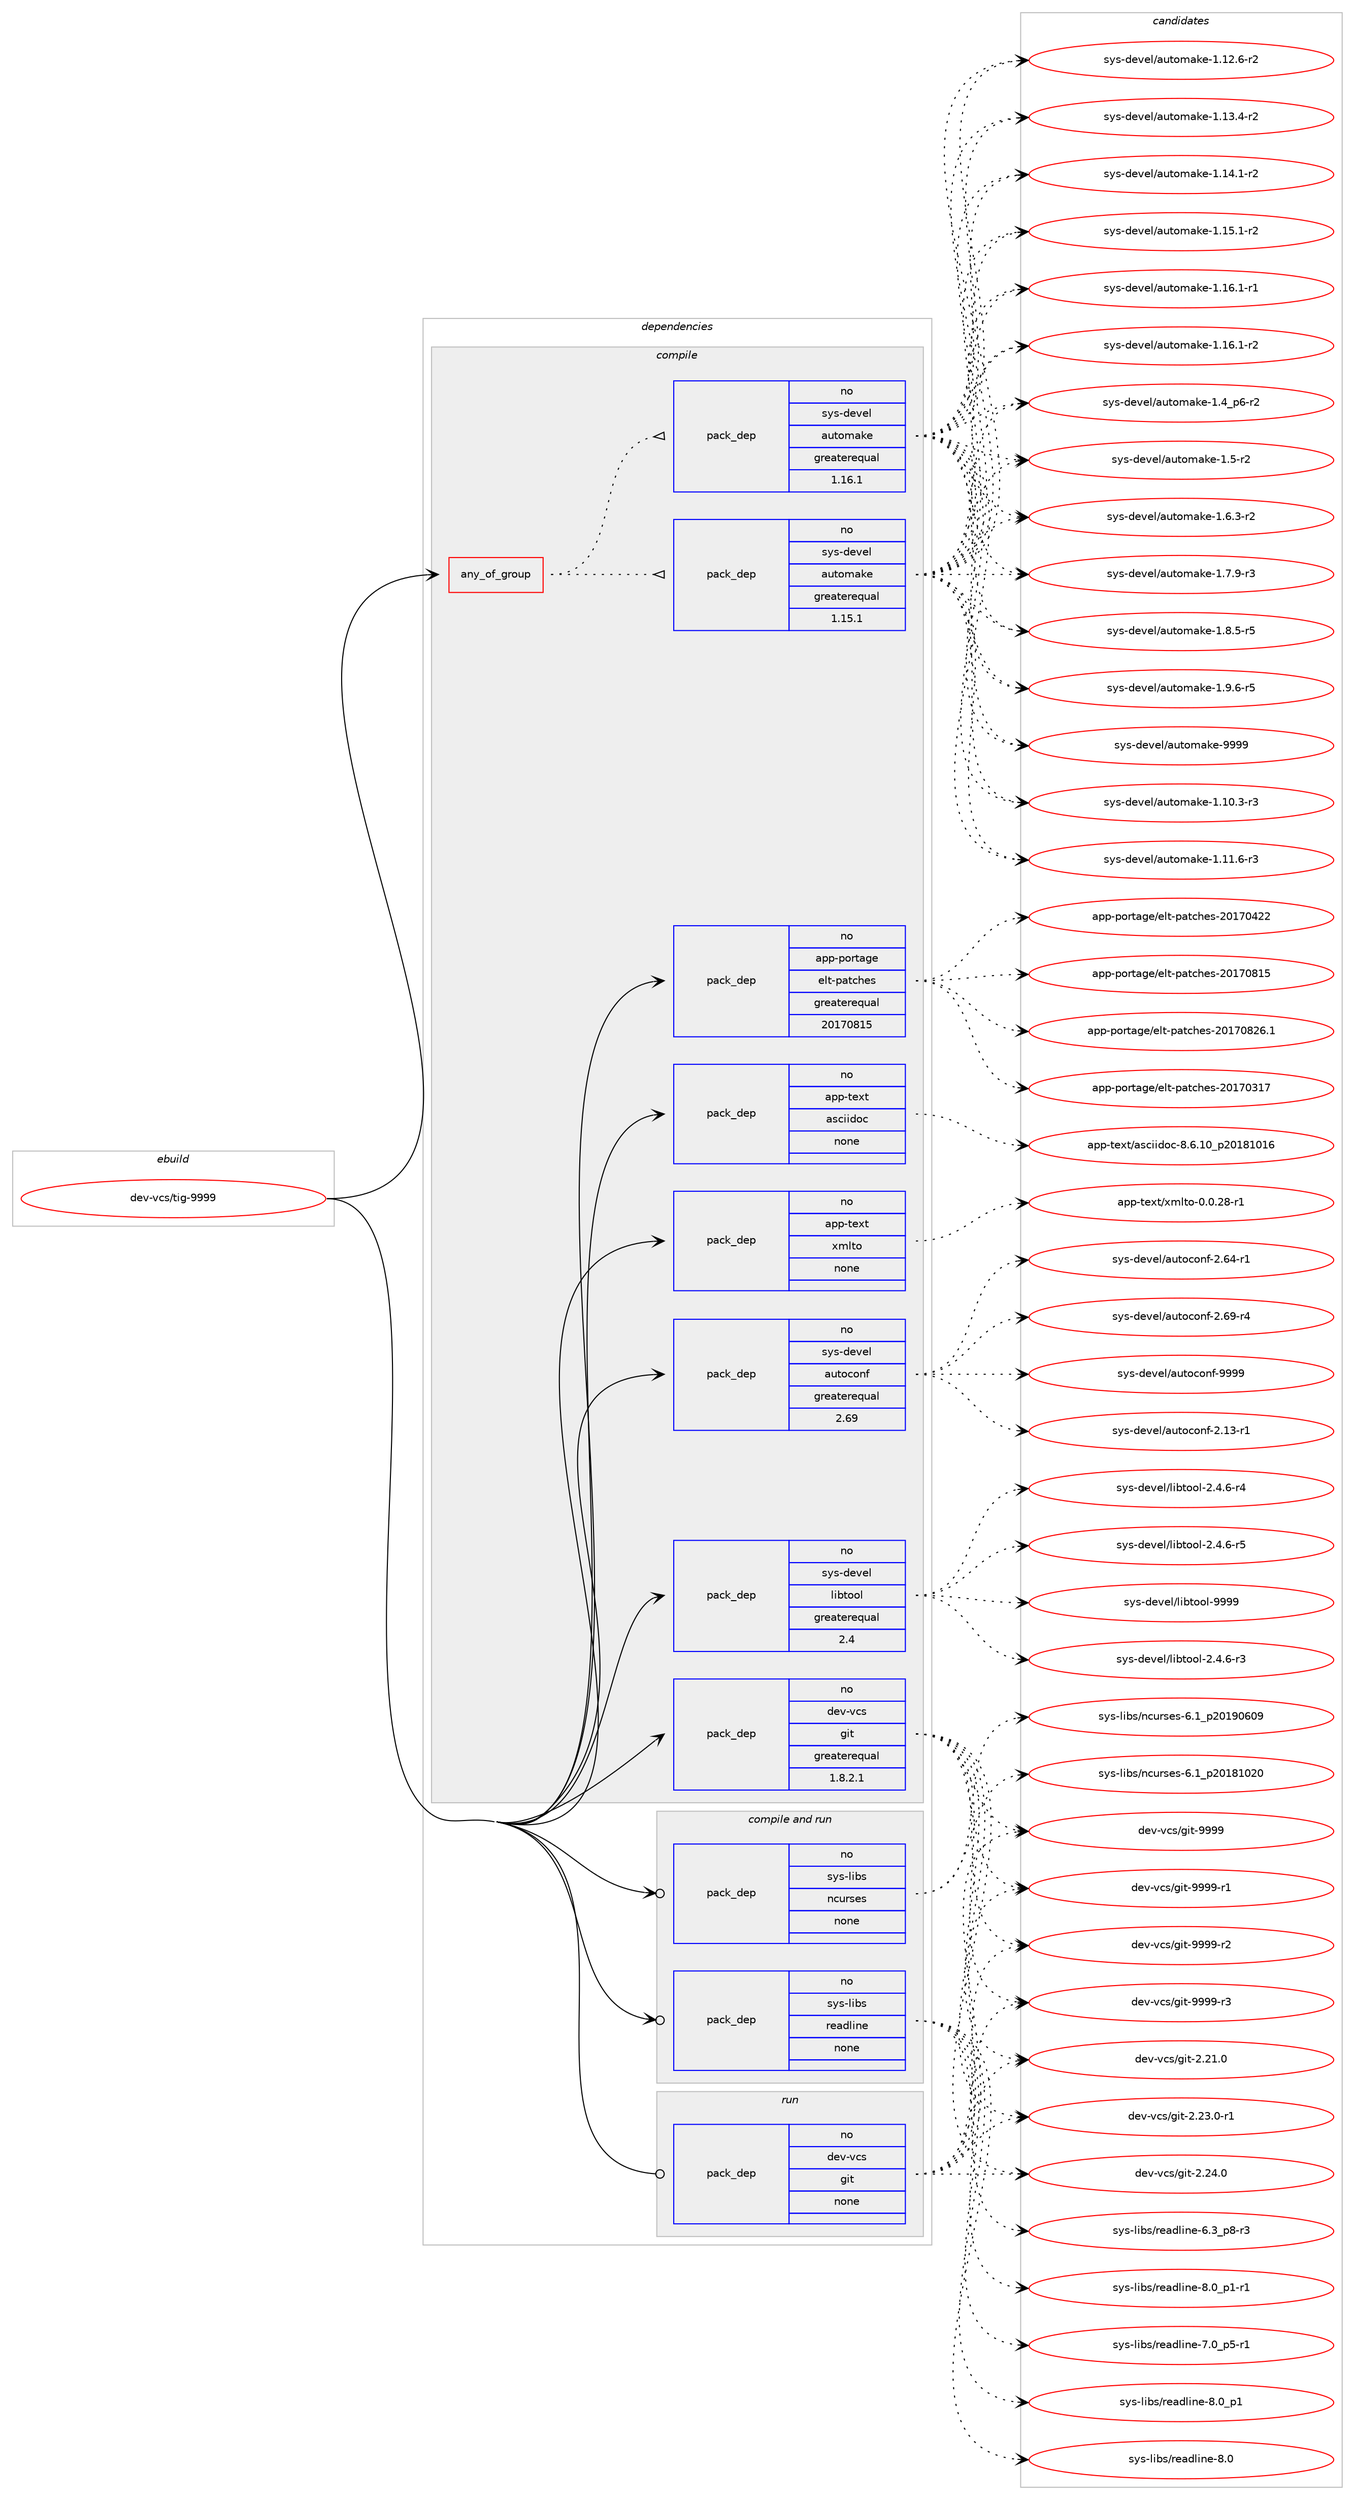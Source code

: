 digraph prolog {

# *************
# Graph options
# *************

newrank=true;
concentrate=true;
compound=true;
graph [rankdir=LR,fontname=Helvetica,fontsize=10,ranksep=1.5];#, ranksep=2.5, nodesep=0.2];
edge  [arrowhead=vee];
node  [fontname=Helvetica,fontsize=10];

# **********
# The ebuild
# **********

subgraph cluster_leftcol {
color=gray;
rank=same;
label=<<i>ebuild</i>>;
id [label="dev-vcs/tig-9999", color=red, width=4, href="../dev-vcs/tig-9999.svg"];
}

# ****************
# The dependencies
# ****************

subgraph cluster_midcol {
color=gray;
label=<<i>dependencies</i>>;
subgraph cluster_compile {
fillcolor="#eeeeee";
style=filled;
label=<<i>compile</i>>;
subgraph any11856 {
dependency735428 [label=<<TABLE BORDER="0" CELLBORDER="1" CELLSPACING="0" CELLPADDING="4"><TR><TD CELLPADDING="10">any_of_group</TD></TR></TABLE>>, shape=none, color=red];subgraph pack539129 {
dependency735429 [label=<<TABLE BORDER="0" CELLBORDER="1" CELLSPACING="0" CELLPADDING="4" WIDTH="220"><TR><TD ROWSPAN="6" CELLPADDING="30">pack_dep</TD></TR><TR><TD WIDTH="110">no</TD></TR><TR><TD>sys-devel</TD></TR><TR><TD>automake</TD></TR><TR><TD>greaterequal</TD></TR><TR><TD>1.16.1</TD></TR></TABLE>>, shape=none, color=blue];
}
dependency735428:e -> dependency735429:w [weight=20,style="dotted",arrowhead="oinv"];
subgraph pack539130 {
dependency735430 [label=<<TABLE BORDER="0" CELLBORDER="1" CELLSPACING="0" CELLPADDING="4" WIDTH="220"><TR><TD ROWSPAN="6" CELLPADDING="30">pack_dep</TD></TR><TR><TD WIDTH="110">no</TD></TR><TR><TD>sys-devel</TD></TR><TR><TD>automake</TD></TR><TR><TD>greaterequal</TD></TR><TR><TD>1.15.1</TD></TR></TABLE>>, shape=none, color=blue];
}
dependency735428:e -> dependency735430:w [weight=20,style="dotted",arrowhead="oinv"];
}
id:e -> dependency735428:w [weight=20,style="solid",arrowhead="vee"];
subgraph pack539131 {
dependency735431 [label=<<TABLE BORDER="0" CELLBORDER="1" CELLSPACING="0" CELLPADDING="4" WIDTH="220"><TR><TD ROWSPAN="6" CELLPADDING="30">pack_dep</TD></TR><TR><TD WIDTH="110">no</TD></TR><TR><TD>app-portage</TD></TR><TR><TD>elt-patches</TD></TR><TR><TD>greaterequal</TD></TR><TR><TD>20170815</TD></TR></TABLE>>, shape=none, color=blue];
}
id:e -> dependency735431:w [weight=20,style="solid",arrowhead="vee"];
subgraph pack539132 {
dependency735432 [label=<<TABLE BORDER="0" CELLBORDER="1" CELLSPACING="0" CELLPADDING="4" WIDTH="220"><TR><TD ROWSPAN="6" CELLPADDING="30">pack_dep</TD></TR><TR><TD WIDTH="110">no</TD></TR><TR><TD>app-text</TD></TR><TR><TD>asciidoc</TD></TR><TR><TD>none</TD></TR><TR><TD></TD></TR></TABLE>>, shape=none, color=blue];
}
id:e -> dependency735432:w [weight=20,style="solid",arrowhead="vee"];
subgraph pack539133 {
dependency735433 [label=<<TABLE BORDER="0" CELLBORDER="1" CELLSPACING="0" CELLPADDING="4" WIDTH="220"><TR><TD ROWSPAN="6" CELLPADDING="30">pack_dep</TD></TR><TR><TD WIDTH="110">no</TD></TR><TR><TD>app-text</TD></TR><TR><TD>xmlto</TD></TR><TR><TD>none</TD></TR><TR><TD></TD></TR></TABLE>>, shape=none, color=blue];
}
id:e -> dependency735433:w [weight=20,style="solid",arrowhead="vee"];
subgraph pack539134 {
dependency735434 [label=<<TABLE BORDER="0" CELLBORDER="1" CELLSPACING="0" CELLPADDING="4" WIDTH="220"><TR><TD ROWSPAN="6" CELLPADDING="30">pack_dep</TD></TR><TR><TD WIDTH="110">no</TD></TR><TR><TD>dev-vcs</TD></TR><TR><TD>git</TD></TR><TR><TD>greaterequal</TD></TR><TR><TD>1.8.2.1</TD></TR></TABLE>>, shape=none, color=blue];
}
id:e -> dependency735434:w [weight=20,style="solid",arrowhead="vee"];
subgraph pack539135 {
dependency735435 [label=<<TABLE BORDER="0" CELLBORDER="1" CELLSPACING="0" CELLPADDING="4" WIDTH="220"><TR><TD ROWSPAN="6" CELLPADDING="30">pack_dep</TD></TR><TR><TD WIDTH="110">no</TD></TR><TR><TD>sys-devel</TD></TR><TR><TD>autoconf</TD></TR><TR><TD>greaterequal</TD></TR><TR><TD>2.69</TD></TR></TABLE>>, shape=none, color=blue];
}
id:e -> dependency735435:w [weight=20,style="solid",arrowhead="vee"];
subgraph pack539136 {
dependency735436 [label=<<TABLE BORDER="0" CELLBORDER="1" CELLSPACING="0" CELLPADDING="4" WIDTH="220"><TR><TD ROWSPAN="6" CELLPADDING="30">pack_dep</TD></TR><TR><TD WIDTH="110">no</TD></TR><TR><TD>sys-devel</TD></TR><TR><TD>libtool</TD></TR><TR><TD>greaterequal</TD></TR><TR><TD>2.4</TD></TR></TABLE>>, shape=none, color=blue];
}
id:e -> dependency735436:w [weight=20,style="solid",arrowhead="vee"];
}
subgraph cluster_compileandrun {
fillcolor="#eeeeee";
style=filled;
label=<<i>compile and run</i>>;
subgraph pack539137 {
dependency735437 [label=<<TABLE BORDER="0" CELLBORDER="1" CELLSPACING="0" CELLPADDING="4" WIDTH="220"><TR><TD ROWSPAN="6" CELLPADDING="30">pack_dep</TD></TR><TR><TD WIDTH="110">no</TD></TR><TR><TD>sys-libs</TD></TR><TR><TD>ncurses</TD></TR><TR><TD>none</TD></TR><TR><TD></TD></TR></TABLE>>, shape=none, color=blue];
}
id:e -> dependency735437:w [weight=20,style="solid",arrowhead="odotvee"];
subgraph pack539138 {
dependency735438 [label=<<TABLE BORDER="0" CELLBORDER="1" CELLSPACING="0" CELLPADDING="4" WIDTH="220"><TR><TD ROWSPAN="6" CELLPADDING="30">pack_dep</TD></TR><TR><TD WIDTH="110">no</TD></TR><TR><TD>sys-libs</TD></TR><TR><TD>readline</TD></TR><TR><TD>none</TD></TR><TR><TD></TD></TR></TABLE>>, shape=none, color=blue];
}
id:e -> dependency735438:w [weight=20,style="solid",arrowhead="odotvee"];
}
subgraph cluster_run {
fillcolor="#eeeeee";
style=filled;
label=<<i>run</i>>;
subgraph pack539139 {
dependency735439 [label=<<TABLE BORDER="0" CELLBORDER="1" CELLSPACING="0" CELLPADDING="4" WIDTH="220"><TR><TD ROWSPAN="6" CELLPADDING="30">pack_dep</TD></TR><TR><TD WIDTH="110">no</TD></TR><TR><TD>dev-vcs</TD></TR><TR><TD>git</TD></TR><TR><TD>none</TD></TR><TR><TD></TD></TR></TABLE>>, shape=none, color=blue];
}
id:e -> dependency735439:w [weight=20,style="solid",arrowhead="odot"];
}
}

# **************
# The candidates
# **************

subgraph cluster_choices {
rank=same;
color=gray;
label=<<i>candidates</i>>;

subgraph choice539129 {
color=black;
nodesep=1;
choice11512111545100101118101108479711711611110997107101454946494846514511451 [label="sys-devel/automake-1.10.3-r3", color=red, width=4,href="../sys-devel/automake-1.10.3-r3.svg"];
choice11512111545100101118101108479711711611110997107101454946494946544511451 [label="sys-devel/automake-1.11.6-r3", color=red, width=4,href="../sys-devel/automake-1.11.6-r3.svg"];
choice11512111545100101118101108479711711611110997107101454946495046544511450 [label="sys-devel/automake-1.12.6-r2", color=red, width=4,href="../sys-devel/automake-1.12.6-r2.svg"];
choice11512111545100101118101108479711711611110997107101454946495146524511450 [label="sys-devel/automake-1.13.4-r2", color=red, width=4,href="../sys-devel/automake-1.13.4-r2.svg"];
choice11512111545100101118101108479711711611110997107101454946495246494511450 [label="sys-devel/automake-1.14.1-r2", color=red, width=4,href="../sys-devel/automake-1.14.1-r2.svg"];
choice11512111545100101118101108479711711611110997107101454946495346494511450 [label="sys-devel/automake-1.15.1-r2", color=red, width=4,href="../sys-devel/automake-1.15.1-r2.svg"];
choice11512111545100101118101108479711711611110997107101454946495446494511449 [label="sys-devel/automake-1.16.1-r1", color=red, width=4,href="../sys-devel/automake-1.16.1-r1.svg"];
choice11512111545100101118101108479711711611110997107101454946495446494511450 [label="sys-devel/automake-1.16.1-r2", color=red, width=4,href="../sys-devel/automake-1.16.1-r2.svg"];
choice115121115451001011181011084797117116111109971071014549465295112544511450 [label="sys-devel/automake-1.4_p6-r2", color=red, width=4,href="../sys-devel/automake-1.4_p6-r2.svg"];
choice11512111545100101118101108479711711611110997107101454946534511450 [label="sys-devel/automake-1.5-r2", color=red, width=4,href="../sys-devel/automake-1.5-r2.svg"];
choice115121115451001011181011084797117116111109971071014549465446514511450 [label="sys-devel/automake-1.6.3-r2", color=red, width=4,href="../sys-devel/automake-1.6.3-r2.svg"];
choice115121115451001011181011084797117116111109971071014549465546574511451 [label="sys-devel/automake-1.7.9-r3", color=red, width=4,href="../sys-devel/automake-1.7.9-r3.svg"];
choice115121115451001011181011084797117116111109971071014549465646534511453 [label="sys-devel/automake-1.8.5-r5", color=red, width=4,href="../sys-devel/automake-1.8.5-r5.svg"];
choice115121115451001011181011084797117116111109971071014549465746544511453 [label="sys-devel/automake-1.9.6-r5", color=red, width=4,href="../sys-devel/automake-1.9.6-r5.svg"];
choice115121115451001011181011084797117116111109971071014557575757 [label="sys-devel/automake-9999", color=red, width=4,href="../sys-devel/automake-9999.svg"];
dependency735429:e -> choice11512111545100101118101108479711711611110997107101454946494846514511451:w [style=dotted,weight="100"];
dependency735429:e -> choice11512111545100101118101108479711711611110997107101454946494946544511451:w [style=dotted,weight="100"];
dependency735429:e -> choice11512111545100101118101108479711711611110997107101454946495046544511450:w [style=dotted,weight="100"];
dependency735429:e -> choice11512111545100101118101108479711711611110997107101454946495146524511450:w [style=dotted,weight="100"];
dependency735429:e -> choice11512111545100101118101108479711711611110997107101454946495246494511450:w [style=dotted,weight="100"];
dependency735429:e -> choice11512111545100101118101108479711711611110997107101454946495346494511450:w [style=dotted,weight="100"];
dependency735429:e -> choice11512111545100101118101108479711711611110997107101454946495446494511449:w [style=dotted,weight="100"];
dependency735429:e -> choice11512111545100101118101108479711711611110997107101454946495446494511450:w [style=dotted,weight="100"];
dependency735429:e -> choice115121115451001011181011084797117116111109971071014549465295112544511450:w [style=dotted,weight="100"];
dependency735429:e -> choice11512111545100101118101108479711711611110997107101454946534511450:w [style=dotted,weight="100"];
dependency735429:e -> choice115121115451001011181011084797117116111109971071014549465446514511450:w [style=dotted,weight="100"];
dependency735429:e -> choice115121115451001011181011084797117116111109971071014549465546574511451:w [style=dotted,weight="100"];
dependency735429:e -> choice115121115451001011181011084797117116111109971071014549465646534511453:w [style=dotted,weight="100"];
dependency735429:e -> choice115121115451001011181011084797117116111109971071014549465746544511453:w [style=dotted,weight="100"];
dependency735429:e -> choice115121115451001011181011084797117116111109971071014557575757:w [style=dotted,weight="100"];
}
subgraph choice539130 {
color=black;
nodesep=1;
choice11512111545100101118101108479711711611110997107101454946494846514511451 [label="sys-devel/automake-1.10.3-r3", color=red, width=4,href="../sys-devel/automake-1.10.3-r3.svg"];
choice11512111545100101118101108479711711611110997107101454946494946544511451 [label="sys-devel/automake-1.11.6-r3", color=red, width=4,href="../sys-devel/automake-1.11.6-r3.svg"];
choice11512111545100101118101108479711711611110997107101454946495046544511450 [label="sys-devel/automake-1.12.6-r2", color=red, width=4,href="../sys-devel/automake-1.12.6-r2.svg"];
choice11512111545100101118101108479711711611110997107101454946495146524511450 [label="sys-devel/automake-1.13.4-r2", color=red, width=4,href="../sys-devel/automake-1.13.4-r2.svg"];
choice11512111545100101118101108479711711611110997107101454946495246494511450 [label="sys-devel/automake-1.14.1-r2", color=red, width=4,href="../sys-devel/automake-1.14.1-r2.svg"];
choice11512111545100101118101108479711711611110997107101454946495346494511450 [label="sys-devel/automake-1.15.1-r2", color=red, width=4,href="../sys-devel/automake-1.15.1-r2.svg"];
choice11512111545100101118101108479711711611110997107101454946495446494511449 [label="sys-devel/automake-1.16.1-r1", color=red, width=4,href="../sys-devel/automake-1.16.1-r1.svg"];
choice11512111545100101118101108479711711611110997107101454946495446494511450 [label="sys-devel/automake-1.16.1-r2", color=red, width=4,href="../sys-devel/automake-1.16.1-r2.svg"];
choice115121115451001011181011084797117116111109971071014549465295112544511450 [label="sys-devel/automake-1.4_p6-r2", color=red, width=4,href="../sys-devel/automake-1.4_p6-r2.svg"];
choice11512111545100101118101108479711711611110997107101454946534511450 [label="sys-devel/automake-1.5-r2", color=red, width=4,href="../sys-devel/automake-1.5-r2.svg"];
choice115121115451001011181011084797117116111109971071014549465446514511450 [label="sys-devel/automake-1.6.3-r2", color=red, width=4,href="../sys-devel/automake-1.6.3-r2.svg"];
choice115121115451001011181011084797117116111109971071014549465546574511451 [label="sys-devel/automake-1.7.9-r3", color=red, width=4,href="../sys-devel/automake-1.7.9-r3.svg"];
choice115121115451001011181011084797117116111109971071014549465646534511453 [label="sys-devel/automake-1.8.5-r5", color=red, width=4,href="../sys-devel/automake-1.8.5-r5.svg"];
choice115121115451001011181011084797117116111109971071014549465746544511453 [label="sys-devel/automake-1.9.6-r5", color=red, width=4,href="../sys-devel/automake-1.9.6-r5.svg"];
choice115121115451001011181011084797117116111109971071014557575757 [label="sys-devel/automake-9999", color=red, width=4,href="../sys-devel/automake-9999.svg"];
dependency735430:e -> choice11512111545100101118101108479711711611110997107101454946494846514511451:w [style=dotted,weight="100"];
dependency735430:e -> choice11512111545100101118101108479711711611110997107101454946494946544511451:w [style=dotted,weight="100"];
dependency735430:e -> choice11512111545100101118101108479711711611110997107101454946495046544511450:w [style=dotted,weight="100"];
dependency735430:e -> choice11512111545100101118101108479711711611110997107101454946495146524511450:w [style=dotted,weight="100"];
dependency735430:e -> choice11512111545100101118101108479711711611110997107101454946495246494511450:w [style=dotted,weight="100"];
dependency735430:e -> choice11512111545100101118101108479711711611110997107101454946495346494511450:w [style=dotted,weight="100"];
dependency735430:e -> choice11512111545100101118101108479711711611110997107101454946495446494511449:w [style=dotted,weight="100"];
dependency735430:e -> choice11512111545100101118101108479711711611110997107101454946495446494511450:w [style=dotted,weight="100"];
dependency735430:e -> choice115121115451001011181011084797117116111109971071014549465295112544511450:w [style=dotted,weight="100"];
dependency735430:e -> choice11512111545100101118101108479711711611110997107101454946534511450:w [style=dotted,weight="100"];
dependency735430:e -> choice115121115451001011181011084797117116111109971071014549465446514511450:w [style=dotted,weight="100"];
dependency735430:e -> choice115121115451001011181011084797117116111109971071014549465546574511451:w [style=dotted,weight="100"];
dependency735430:e -> choice115121115451001011181011084797117116111109971071014549465646534511453:w [style=dotted,weight="100"];
dependency735430:e -> choice115121115451001011181011084797117116111109971071014549465746544511453:w [style=dotted,weight="100"];
dependency735430:e -> choice115121115451001011181011084797117116111109971071014557575757:w [style=dotted,weight="100"];
}
subgraph choice539131 {
color=black;
nodesep=1;
choice97112112451121111141169710310147101108116451129711699104101115455048495548514955 [label="app-portage/elt-patches-20170317", color=red, width=4,href="../app-portage/elt-patches-20170317.svg"];
choice97112112451121111141169710310147101108116451129711699104101115455048495548525050 [label="app-portage/elt-patches-20170422", color=red, width=4,href="../app-portage/elt-patches-20170422.svg"];
choice97112112451121111141169710310147101108116451129711699104101115455048495548564953 [label="app-portage/elt-patches-20170815", color=red, width=4,href="../app-portage/elt-patches-20170815.svg"];
choice971121124511211111411697103101471011081164511297116991041011154550484955485650544649 [label="app-portage/elt-patches-20170826.1", color=red, width=4,href="../app-portage/elt-patches-20170826.1.svg"];
dependency735431:e -> choice97112112451121111141169710310147101108116451129711699104101115455048495548514955:w [style=dotted,weight="100"];
dependency735431:e -> choice97112112451121111141169710310147101108116451129711699104101115455048495548525050:w [style=dotted,weight="100"];
dependency735431:e -> choice97112112451121111141169710310147101108116451129711699104101115455048495548564953:w [style=dotted,weight="100"];
dependency735431:e -> choice971121124511211111411697103101471011081164511297116991041011154550484955485650544649:w [style=dotted,weight="100"];
}
subgraph choice539132 {
color=black;
nodesep=1;
choice97112112451161011201164797115991051051001119945564654464948951125048495649484954 [label="app-text/asciidoc-8.6.10_p20181016", color=red, width=4,href="../app-text/asciidoc-8.6.10_p20181016.svg"];
dependency735432:e -> choice97112112451161011201164797115991051051001119945564654464948951125048495649484954:w [style=dotted,weight="100"];
}
subgraph choice539133 {
color=black;
nodesep=1;
choice971121124511610112011647120109108116111454846484650564511449 [label="app-text/xmlto-0.0.28-r1", color=red, width=4,href="../app-text/xmlto-0.0.28-r1.svg"];
dependency735433:e -> choice971121124511610112011647120109108116111454846484650564511449:w [style=dotted,weight="100"];
}
subgraph choice539134 {
color=black;
nodesep=1;
choice10010111845118991154710310511645504650494648 [label="dev-vcs/git-2.21.0", color=red, width=4,href="../dev-vcs/git-2.21.0.svg"];
choice100101118451189911547103105116455046505146484511449 [label="dev-vcs/git-2.23.0-r1", color=red, width=4,href="../dev-vcs/git-2.23.0-r1.svg"];
choice10010111845118991154710310511645504650524648 [label="dev-vcs/git-2.24.0", color=red, width=4,href="../dev-vcs/git-2.24.0.svg"];
choice1001011184511899115471031051164557575757 [label="dev-vcs/git-9999", color=red, width=4,href="../dev-vcs/git-9999.svg"];
choice10010111845118991154710310511645575757574511449 [label="dev-vcs/git-9999-r1", color=red, width=4,href="../dev-vcs/git-9999-r1.svg"];
choice10010111845118991154710310511645575757574511450 [label="dev-vcs/git-9999-r2", color=red, width=4,href="../dev-vcs/git-9999-r2.svg"];
choice10010111845118991154710310511645575757574511451 [label="dev-vcs/git-9999-r3", color=red, width=4,href="../dev-vcs/git-9999-r3.svg"];
dependency735434:e -> choice10010111845118991154710310511645504650494648:w [style=dotted,weight="100"];
dependency735434:e -> choice100101118451189911547103105116455046505146484511449:w [style=dotted,weight="100"];
dependency735434:e -> choice10010111845118991154710310511645504650524648:w [style=dotted,weight="100"];
dependency735434:e -> choice1001011184511899115471031051164557575757:w [style=dotted,weight="100"];
dependency735434:e -> choice10010111845118991154710310511645575757574511449:w [style=dotted,weight="100"];
dependency735434:e -> choice10010111845118991154710310511645575757574511450:w [style=dotted,weight="100"];
dependency735434:e -> choice10010111845118991154710310511645575757574511451:w [style=dotted,weight="100"];
}
subgraph choice539135 {
color=black;
nodesep=1;
choice1151211154510010111810110847971171161119911111010245504649514511449 [label="sys-devel/autoconf-2.13-r1", color=red, width=4,href="../sys-devel/autoconf-2.13-r1.svg"];
choice1151211154510010111810110847971171161119911111010245504654524511449 [label="sys-devel/autoconf-2.64-r1", color=red, width=4,href="../sys-devel/autoconf-2.64-r1.svg"];
choice1151211154510010111810110847971171161119911111010245504654574511452 [label="sys-devel/autoconf-2.69-r4", color=red, width=4,href="../sys-devel/autoconf-2.69-r4.svg"];
choice115121115451001011181011084797117116111991111101024557575757 [label="sys-devel/autoconf-9999", color=red, width=4,href="../sys-devel/autoconf-9999.svg"];
dependency735435:e -> choice1151211154510010111810110847971171161119911111010245504649514511449:w [style=dotted,weight="100"];
dependency735435:e -> choice1151211154510010111810110847971171161119911111010245504654524511449:w [style=dotted,weight="100"];
dependency735435:e -> choice1151211154510010111810110847971171161119911111010245504654574511452:w [style=dotted,weight="100"];
dependency735435:e -> choice115121115451001011181011084797117116111991111101024557575757:w [style=dotted,weight="100"];
}
subgraph choice539136 {
color=black;
nodesep=1;
choice1151211154510010111810110847108105981161111111084550465246544511451 [label="sys-devel/libtool-2.4.6-r3", color=red, width=4,href="../sys-devel/libtool-2.4.6-r3.svg"];
choice1151211154510010111810110847108105981161111111084550465246544511452 [label="sys-devel/libtool-2.4.6-r4", color=red, width=4,href="../sys-devel/libtool-2.4.6-r4.svg"];
choice1151211154510010111810110847108105981161111111084550465246544511453 [label="sys-devel/libtool-2.4.6-r5", color=red, width=4,href="../sys-devel/libtool-2.4.6-r5.svg"];
choice1151211154510010111810110847108105981161111111084557575757 [label="sys-devel/libtool-9999", color=red, width=4,href="../sys-devel/libtool-9999.svg"];
dependency735436:e -> choice1151211154510010111810110847108105981161111111084550465246544511451:w [style=dotted,weight="100"];
dependency735436:e -> choice1151211154510010111810110847108105981161111111084550465246544511452:w [style=dotted,weight="100"];
dependency735436:e -> choice1151211154510010111810110847108105981161111111084550465246544511453:w [style=dotted,weight="100"];
dependency735436:e -> choice1151211154510010111810110847108105981161111111084557575757:w [style=dotted,weight="100"];
}
subgraph choice539137 {
color=black;
nodesep=1;
choice1151211154510810598115471109911711411510111545544649951125048495649485048 [label="sys-libs/ncurses-6.1_p20181020", color=red, width=4,href="../sys-libs/ncurses-6.1_p20181020.svg"];
choice1151211154510810598115471109911711411510111545544649951125048495748544857 [label="sys-libs/ncurses-6.1_p20190609", color=red, width=4,href="../sys-libs/ncurses-6.1_p20190609.svg"];
dependency735437:e -> choice1151211154510810598115471109911711411510111545544649951125048495649485048:w [style=dotted,weight="100"];
dependency735437:e -> choice1151211154510810598115471109911711411510111545544649951125048495748544857:w [style=dotted,weight="100"];
}
subgraph choice539138 {
color=black;
nodesep=1;
choice115121115451081059811547114101971001081051101014554465195112564511451 [label="sys-libs/readline-6.3_p8-r3", color=red, width=4,href="../sys-libs/readline-6.3_p8-r3.svg"];
choice115121115451081059811547114101971001081051101014555464895112534511449 [label="sys-libs/readline-7.0_p5-r1", color=red, width=4,href="../sys-libs/readline-7.0_p5-r1.svg"];
choice1151211154510810598115471141019710010810511010145564648 [label="sys-libs/readline-8.0", color=red, width=4,href="../sys-libs/readline-8.0.svg"];
choice11512111545108105981154711410197100108105110101455646489511249 [label="sys-libs/readline-8.0_p1", color=red, width=4,href="../sys-libs/readline-8.0_p1.svg"];
choice115121115451081059811547114101971001081051101014556464895112494511449 [label="sys-libs/readline-8.0_p1-r1", color=red, width=4,href="../sys-libs/readline-8.0_p1-r1.svg"];
dependency735438:e -> choice115121115451081059811547114101971001081051101014554465195112564511451:w [style=dotted,weight="100"];
dependency735438:e -> choice115121115451081059811547114101971001081051101014555464895112534511449:w [style=dotted,weight="100"];
dependency735438:e -> choice1151211154510810598115471141019710010810511010145564648:w [style=dotted,weight="100"];
dependency735438:e -> choice11512111545108105981154711410197100108105110101455646489511249:w [style=dotted,weight="100"];
dependency735438:e -> choice115121115451081059811547114101971001081051101014556464895112494511449:w [style=dotted,weight="100"];
}
subgraph choice539139 {
color=black;
nodesep=1;
choice10010111845118991154710310511645504650494648 [label="dev-vcs/git-2.21.0", color=red, width=4,href="../dev-vcs/git-2.21.0.svg"];
choice100101118451189911547103105116455046505146484511449 [label="dev-vcs/git-2.23.0-r1", color=red, width=4,href="../dev-vcs/git-2.23.0-r1.svg"];
choice10010111845118991154710310511645504650524648 [label="dev-vcs/git-2.24.0", color=red, width=4,href="../dev-vcs/git-2.24.0.svg"];
choice1001011184511899115471031051164557575757 [label="dev-vcs/git-9999", color=red, width=4,href="../dev-vcs/git-9999.svg"];
choice10010111845118991154710310511645575757574511449 [label="dev-vcs/git-9999-r1", color=red, width=4,href="../dev-vcs/git-9999-r1.svg"];
choice10010111845118991154710310511645575757574511450 [label="dev-vcs/git-9999-r2", color=red, width=4,href="../dev-vcs/git-9999-r2.svg"];
choice10010111845118991154710310511645575757574511451 [label="dev-vcs/git-9999-r3", color=red, width=4,href="../dev-vcs/git-9999-r3.svg"];
dependency735439:e -> choice10010111845118991154710310511645504650494648:w [style=dotted,weight="100"];
dependency735439:e -> choice100101118451189911547103105116455046505146484511449:w [style=dotted,weight="100"];
dependency735439:e -> choice10010111845118991154710310511645504650524648:w [style=dotted,weight="100"];
dependency735439:e -> choice1001011184511899115471031051164557575757:w [style=dotted,weight="100"];
dependency735439:e -> choice10010111845118991154710310511645575757574511449:w [style=dotted,weight="100"];
dependency735439:e -> choice10010111845118991154710310511645575757574511450:w [style=dotted,weight="100"];
dependency735439:e -> choice10010111845118991154710310511645575757574511451:w [style=dotted,weight="100"];
}
}

}
